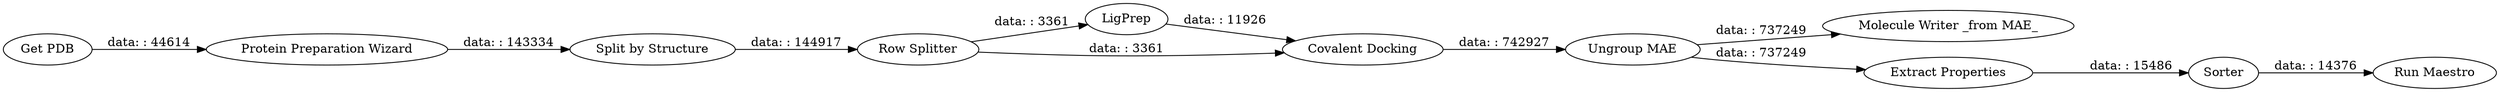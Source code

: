 digraph {
	"6735039526601526112_20" [label=Sorter]
	"6735039526601526112_21" [label="Molecule Writer _from MAE_"]
	"6735039526601526112_12" [label="Split by Structure"]
	"6735039526601526112_14" [label=LigPrep]
	"6735039526601526112_17" [label="Covalent Docking"]
	"6735039526601526112_19" [label="Extract Properties"]
	"6735039526601526112_11" [label="Protein Preparation Wizard"]
	"6735039526601526112_16" [label="Run Maestro"]
	"6735039526601526112_18" [label="Ungroup MAE"]
	"6735039526601526112_15" [label="Row Splitter"]
	"6735039526601526112_10" [label="Get PDB"]
	"6735039526601526112_20" -> "6735039526601526112_16" [label="data: : 14376"]
	"6735039526601526112_10" -> "6735039526601526112_11" [label="data: : 44614"]
	"6735039526601526112_11" -> "6735039526601526112_12" [label="data: : 143334"]
	"6735039526601526112_18" -> "6735039526601526112_21" [label="data: : 737249"]
	"6735039526601526112_18" -> "6735039526601526112_19" [label="data: : 737249"]
	"6735039526601526112_15" -> "6735039526601526112_14" [label="data: : 3361"]
	"6735039526601526112_17" -> "6735039526601526112_18" [label="data: : 742927"]
	"6735039526601526112_19" -> "6735039526601526112_20" [label="data: : 15486"]
	"6735039526601526112_14" -> "6735039526601526112_17" [label="data: : 11926"]
	"6735039526601526112_15" -> "6735039526601526112_17" [label="data: : 3361"]
	"6735039526601526112_12" -> "6735039526601526112_15" [label="data: : 144917"]
	rankdir=LR
}
